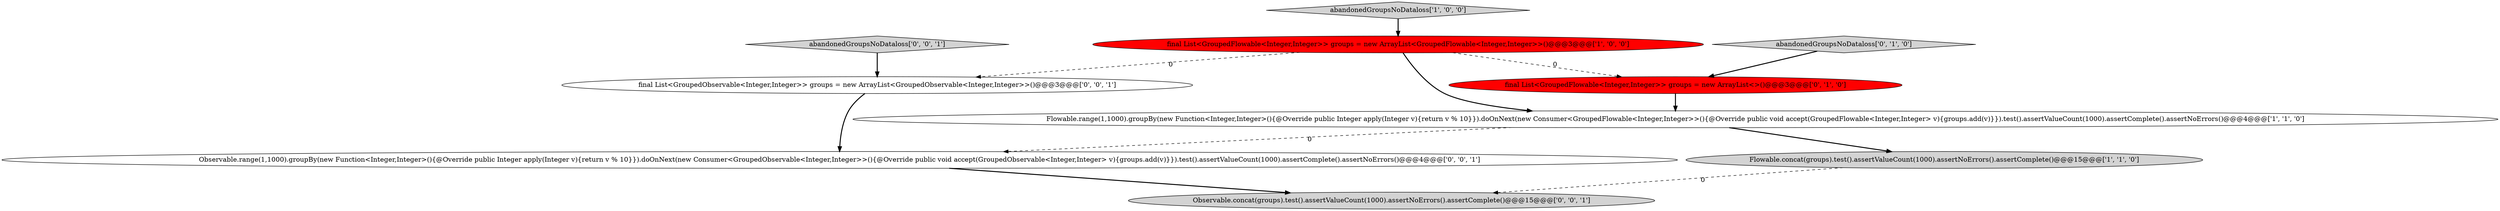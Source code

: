 digraph {
2 [style = filled, label = "final List<GroupedFlowable<Integer,Integer>> groups = new ArrayList<GroupedFlowable<Integer,Integer>>()@@@3@@@['1', '0', '0']", fillcolor = red, shape = ellipse image = "AAA1AAABBB1BBB"];
6 [style = filled, label = "final List<GroupedObservable<Integer,Integer>> groups = new ArrayList<GroupedObservable<Integer,Integer>>()@@@3@@@['0', '0', '1']", fillcolor = white, shape = ellipse image = "AAA0AAABBB3BBB"];
9 [style = filled, label = "Observable.concat(groups).test().assertValueCount(1000).assertNoErrors().assertComplete()@@@15@@@['0', '0', '1']", fillcolor = lightgray, shape = ellipse image = "AAA0AAABBB3BBB"];
7 [style = filled, label = "Observable.range(1,1000).groupBy(new Function<Integer,Integer>(){@Override public Integer apply(Integer v){return v % 10}}).doOnNext(new Consumer<GroupedObservable<Integer,Integer>>(){@Override public void accept(GroupedObservable<Integer,Integer> v){groups.add(v)}}).test().assertValueCount(1000).assertComplete().assertNoErrors()@@@4@@@['0', '0', '1']", fillcolor = white, shape = ellipse image = "AAA0AAABBB3BBB"];
5 [style = filled, label = "abandonedGroupsNoDataloss['0', '1', '0']", fillcolor = lightgray, shape = diamond image = "AAA0AAABBB2BBB"];
8 [style = filled, label = "abandonedGroupsNoDataloss['0', '0', '1']", fillcolor = lightgray, shape = diamond image = "AAA0AAABBB3BBB"];
1 [style = filled, label = "Flowable.concat(groups).test().assertValueCount(1000).assertNoErrors().assertComplete()@@@15@@@['1', '1', '0']", fillcolor = lightgray, shape = ellipse image = "AAA0AAABBB1BBB"];
3 [style = filled, label = "abandonedGroupsNoDataloss['1', '0', '0']", fillcolor = lightgray, shape = diamond image = "AAA0AAABBB1BBB"];
0 [style = filled, label = "Flowable.range(1,1000).groupBy(new Function<Integer,Integer>(){@Override public Integer apply(Integer v){return v % 10}}).doOnNext(new Consumer<GroupedFlowable<Integer,Integer>>(){@Override public void accept(GroupedFlowable<Integer,Integer> v){groups.add(v)}}).test().assertValueCount(1000).assertComplete().assertNoErrors()@@@4@@@['1', '1', '0']", fillcolor = white, shape = ellipse image = "AAA0AAABBB1BBB"];
4 [style = filled, label = "final List<GroupedFlowable<Integer,Integer>> groups = new ArrayList<>()@@@3@@@['0', '1', '0']", fillcolor = red, shape = ellipse image = "AAA1AAABBB2BBB"];
7->9 [style = bold, label=""];
1->9 [style = dashed, label="0"];
2->0 [style = bold, label=""];
8->6 [style = bold, label=""];
3->2 [style = bold, label=""];
6->7 [style = bold, label=""];
0->7 [style = dashed, label="0"];
0->1 [style = bold, label=""];
5->4 [style = bold, label=""];
4->0 [style = bold, label=""];
2->4 [style = dashed, label="0"];
2->6 [style = dashed, label="0"];
}
